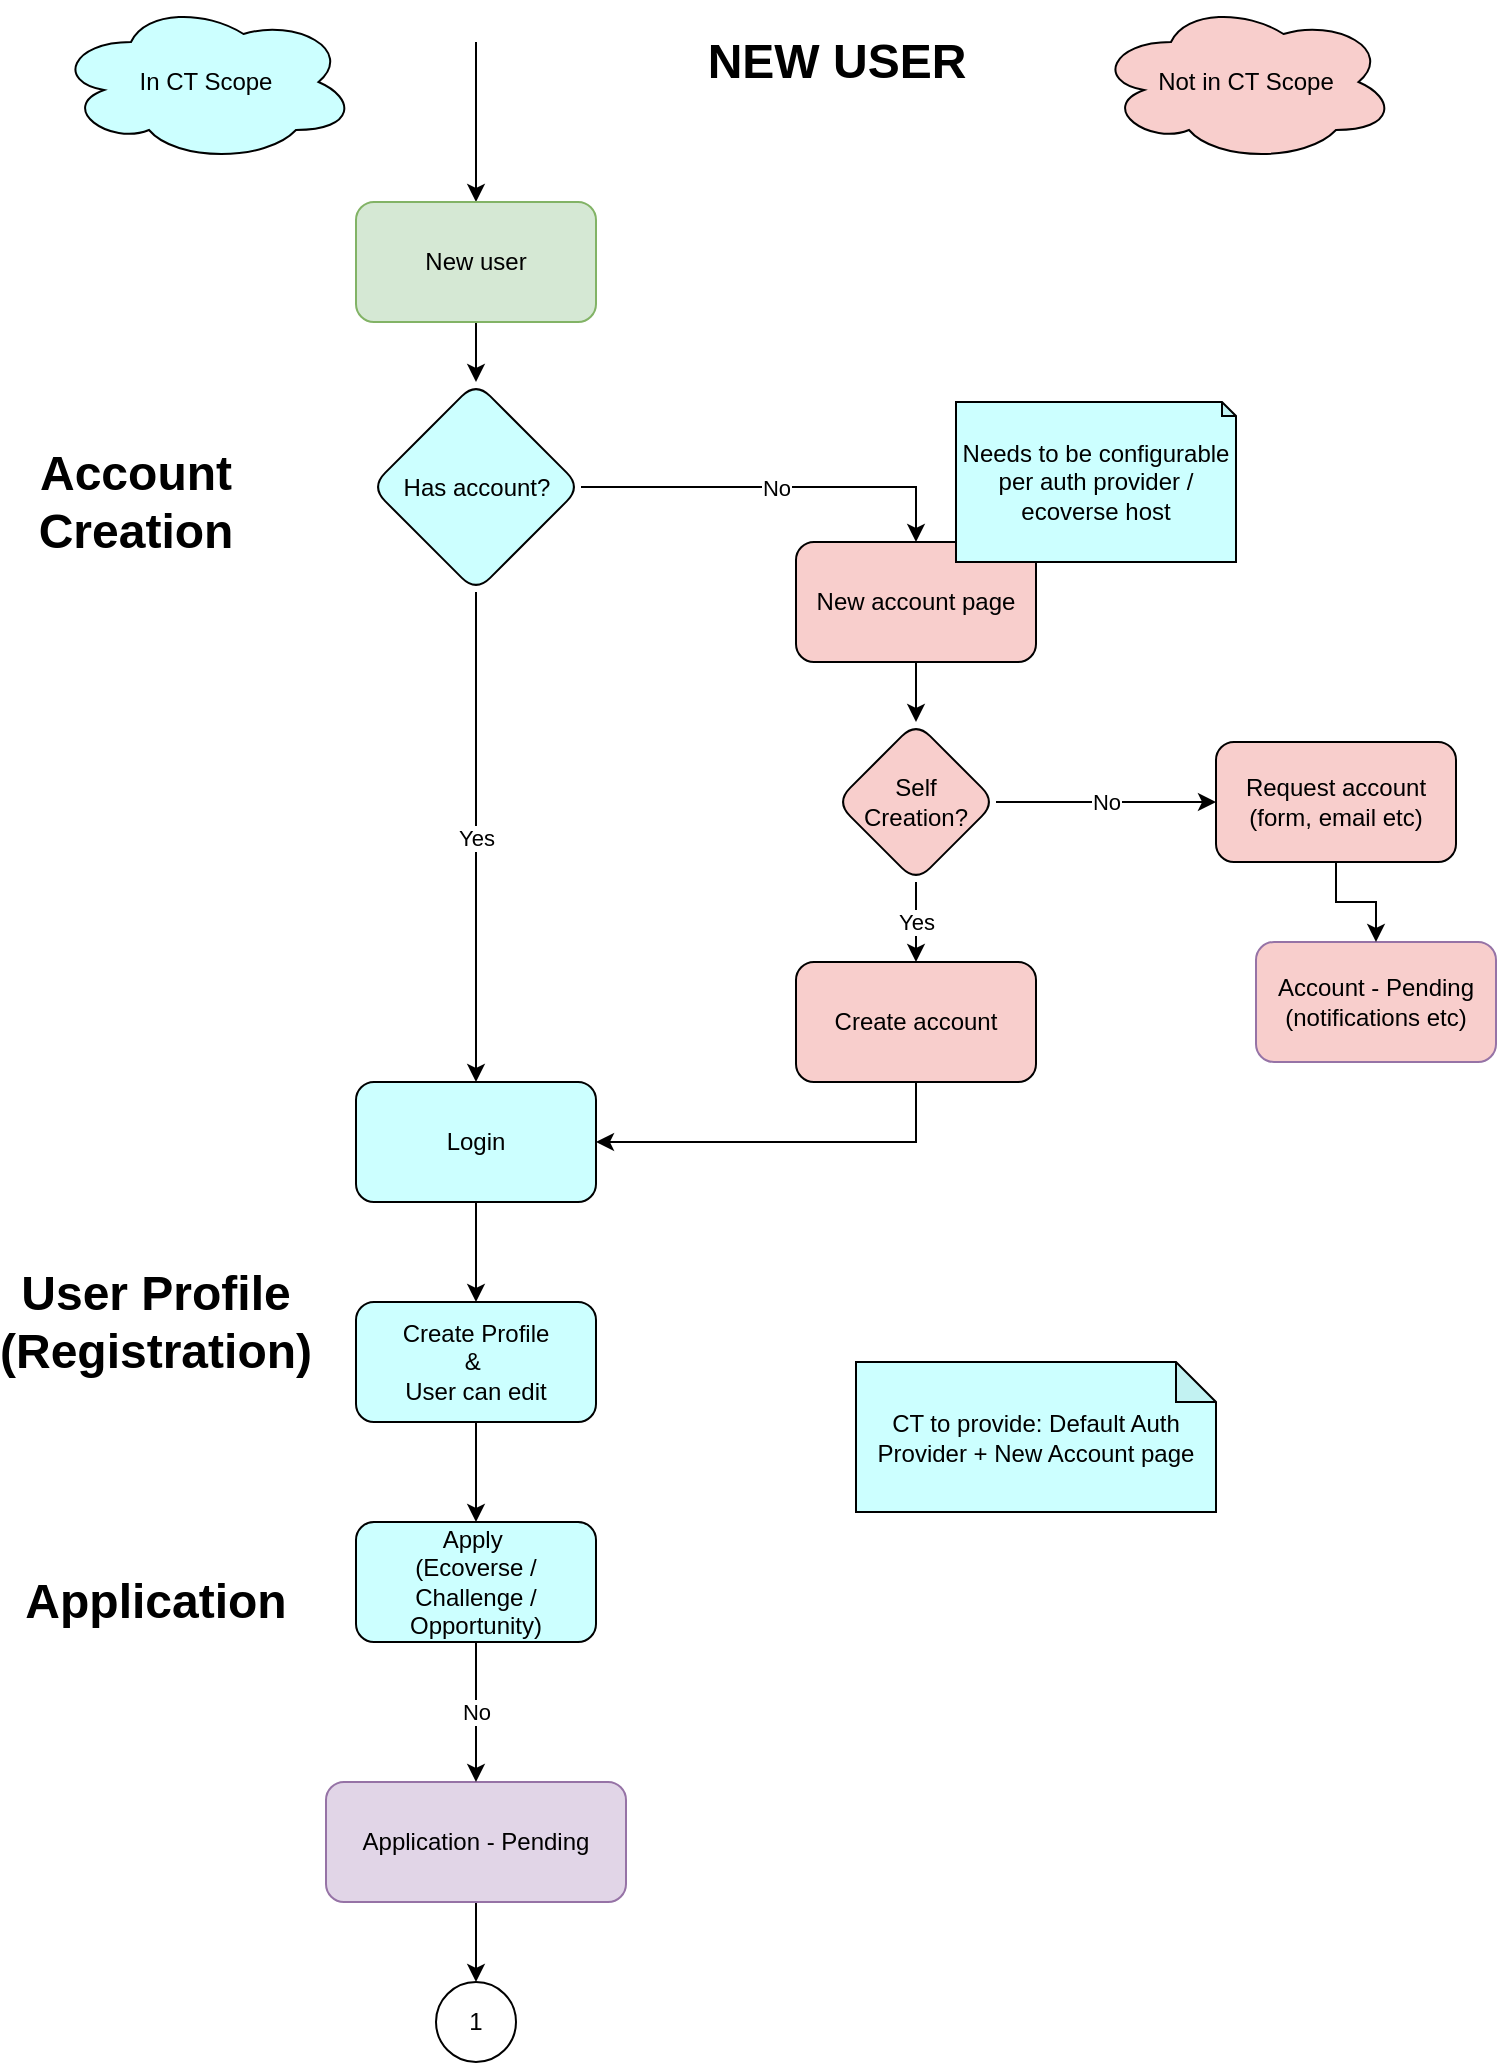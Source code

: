 <mxfile version="14.2.9" type="device" pages="7"><diagram name="New User Flow" id="Fyn9STPxbPZuGxU4M_CQ"><mxGraphModel dx="1550" dy="1962" grid="1" gridSize="10" guides="1" tooltips="1" connect="1" arrows="1" fold="1" page="1" pageScale="1" pageWidth="850" pageHeight="1100" math="0" shadow="0"><root><mxCell id="E5a_dwzcQBigCscllntT-0"/><mxCell id="E5a_dwzcQBigCscllntT-1" parent="E5a_dwzcQBigCscllntT-0"/><mxCell id="E5a_dwzcQBigCscllntT-2" value="" style="edgeStyle=orthogonalEdgeStyle;rounded=0;orthogonalLoop=1;jettySize=auto;html=1;" parent="E5a_dwzcQBigCscllntT-1" target="E5a_dwzcQBigCscllntT-5" edge="1"><mxGeometry relative="1" as="geometry"><mxPoint x="260" y="-1040" as="sourcePoint"/><Array as="points"><mxPoint x="260" y="-1070"/><mxPoint x="260" y="-1070"/></Array></mxGeometry></mxCell><mxCell id="E5a_dwzcQBigCscllntT-4" value="" style="edgeStyle=orthogonalEdgeStyle;rounded=0;orthogonalLoop=1;jettySize=auto;html=1;entryX=0.5;entryY=0;entryDx=0;entryDy=0;" parent="E5a_dwzcQBigCscllntT-1" source="E5a_dwzcQBigCscllntT-5" target="3zQND0LHldXTyPs8GrMV-0" edge="1"><mxGeometry relative="1" as="geometry"><mxPoint x="270" y="-880" as="targetPoint"/></mxGeometry></mxCell><mxCell id="E5a_dwzcQBigCscllntT-5" value="New user" style="whiteSpace=wrap;html=1;rounded=1;fillColor=#d5e8d4;strokeColor=#82b366;" parent="E5a_dwzcQBigCscllntT-1" vertex="1"><mxGeometry x="200" y="-990" width="120" height="60" as="geometry"/></mxCell><mxCell id="3zQND0LHldXTyPs8GrMV-5" style="edgeStyle=orthogonalEdgeStyle;rounded=0;orthogonalLoop=1;jettySize=auto;html=1;exitX=0.5;exitY=1;exitDx=0;exitDy=0;entryX=0.5;entryY=0;entryDx=0;entryDy=0;" parent="E5a_dwzcQBigCscllntT-1" source="E5a_dwzcQBigCscllntT-7" target="3zQND0LHldXTyPs8GrMV-4" edge="1"><mxGeometry relative="1" as="geometry"/></mxCell><mxCell id="E5a_dwzcQBigCscllntT-7" value="Login" style="whiteSpace=wrap;html=1;rounded=1;fillColor=#CCFFFF;" parent="E5a_dwzcQBigCscllntT-1" vertex="1"><mxGeometry x="200" y="-550" width="120" height="60" as="geometry"/></mxCell><mxCell id="E5a_dwzcQBigCscllntT-8" value="" style="edgeStyle=orthogonalEdgeStyle;rounded=0;orthogonalLoop=1;jettySize=auto;html=1;" parent="E5a_dwzcQBigCscllntT-1" source="E5a_dwzcQBigCscllntT-9" target="E5a_dwzcQBigCscllntT-17" edge="1"><mxGeometry relative="1" as="geometry"><mxPoint x="270" y="-140" as="targetPoint"/></mxGeometry></mxCell><mxCell id="E5a_dwzcQBigCscllntT-9" value="Application - Pending" style="whiteSpace=wrap;html=1;rounded=1;fillColor=#e1d5e7;strokeColor=#9673a6;" parent="E5a_dwzcQBigCscllntT-1" vertex="1"><mxGeometry x="185" y="-200" width="150" height="60" as="geometry"/></mxCell><mxCell id="E5a_dwzcQBigCscllntT-17" value="1" style="ellipse;whiteSpace=wrap;html=1;aspect=fixed;" parent="E5a_dwzcQBigCscllntT-1" vertex="1"><mxGeometry x="240" y="-100" width="40" height="40" as="geometry"/></mxCell><mxCell id="E5a_dwzcQBigCscllntT-29" value="NEW USER" style="text;strokeColor=none;fillColor=none;html=1;fontSize=24;fontStyle=1;verticalAlign=middle;align=center;" parent="E5a_dwzcQBigCscllntT-1" vertex="1"><mxGeometry x="390" y="-1080" width="100" height="40" as="geometry"/></mxCell><mxCell id="3zQND0LHldXTyPs8GrMV-11" style="edgeStyle=orthogonalEdgeStyle;rounded=0;orthogonalLoop=1;jettySize=auto;html=1;exitX=0.5;exitY=1;exitDx=0;exitDy=0;entryX=0.5;entryY=0;entryDx=0;entryDy=0;" parent="E5a_dwzcQBigCscllntT-1" source="E5a_dwzcQBigCscllntT-34" target="3zQND0LHldXTyPs8GrMV-8" edge="1"><mxGeometry relative="1" as="geometry"/></mxCell><mxCell id="E5a_dwzcQBigCscllntT-34" value="New account page" style="whiteSpace=wrap;html=1;rounded=1;fillColor=#F8CECC;" parent="E5a_dwzcQBigCscllntT-1" vertex="1"><mxGeometry x="420" y="-820" width="120" height="60" as="geometry"/></mxCell><mxCell id="E5a_dwzcQBigCscllntT-35" value="No" style="edgeStyle=orthogonalEdgeStyle;rounded=0;orthogonalLoop=1;jettySize=auto;html=1;exitX=0.5;exitY=1;exitDx=0;exitDy=0;" parent="E5a_dwzcQBigCscllntT-1" source="3zQND0LHldXTyPs8GrMV-6" target="E5a_dwzcQBigCscllntT-9" edge="1"><mxGeometry relative="1" as="geometry"><mxPoint x="280" y="-275" as="sourcePoint"/></mxGeometry></mxCell><mxCell id="3zQND0LHldXTyPs8GrMV-3" value="Yes" style="edgeStyle=orthogonalEdgeStyle;rounded=0;orthogonalLoop=1;jettySize=auto;html=1;exitX=0.5;exitY=1;exitDx=0;exitDy=0;entryX=0.5;entryY=0;entryDx=0;entryDy=0;" parent="E5a_dwzcQBigCscllntT-1" source="3zQND0LHldXTyPs8GrMV-0" target="E5a_dwzcQBigCscllntT-7" edge="1"><mxGeometry relative="1" as="geometry"/></mxCell><mxCell id="3zQND0LHldXTyPs8GrMV-0" value="Has account?" style="rhombus;whiteSpace=wrap;html=1;rounded=1;fillColor=#CCFFFF;" parent="E5a_dwzcQBigCscllntT-1" vertex="1"><mxGeometry x="207.5" y="-900" width="105" height="105" as="geometry"/></mxCell><mxCell id="3zQND0LHldXTyPs8GrMV-1" value="No" style="edgeStyle=orthogonalEdgeStyle;rounded=0;orthogonalLoop=1;jettySize=auto;html=1;exitX=1;exitY=0.5;exitDx=0;exitDy=0;entryX=0.5;entryY=0;entryDx=0;entryDy=0;" parent="E5a_dwzcQBigCscllntT-1" source="3zQND0LHldXTyPs8GrMV-0" target="E5a_dwzcQBigCscllntT-34" edge="1"><mxGeometry relative="1" as="geometry"><mxPoint x="300" y="-345" as="sourcePoint"/><mxPoint x="300" y="-310" as="targetPoint"/></mxGeometry></mxCell><mxCell id="3zQND0LHldXTyPs8GrMV-7" style="edgeStyle=orthogonalEdgeStyle;rounded=0;orthogonalLoop=1;jettySize=auto;html=1;exitX=0.5;exitY=1;exitDx=0;exitDy=0;entryX=0.5;entryY=0;entryDx=0;entryDy=0;" parent="E5a_dwzcQBigCscllntT-1" source="3zQND0LHldXTyPs8GrMV-4" target="3zQND0LHldXTyPs8GrMV-6" edge="1"><mxGeometry relative="1" as="geometry"/></mxCell><mxCell id="3zQND0LHldXTyPs8GrMV-4" value="Create Profile&lt;br&gt;&amp;amp;&amp;nbsp;&lt;br&gt;User can edit" style="whiteSpace=wrap;html=1;rounded=1;fillColor=#CCFFFF;" parent="E5a_dwzcQBigCscllntT-1" vertex="1"><mxGeometry x="200" y="-440" width="120" height="60" as="geometry"/></mxCell><mxCell id="3zQND0LHldXTyPs8GrMV-6" value="Apply&amp;nbsp;&lt;br&gt;(Ecoverse / Challenge / Opportunity)" style="whiteSpace=wrap;html=1;rounded=1;fillColor=#CCFFFF;" parent="E5a_dwzcQBigCscllntT-1" vertex="1"><mxGeometry x="200" y="-330" width="120" height="60" as="geometry"/></mxCell><mxCell id="3zQND0LHldXTyPs8GrMV-13" value="No" style="edgeStyle=orthogonalEdgeStyle;rounded=0;orthogonalLoop=1;jettySize=auto;html=1;exitX=1;exitY=0.5;exitDx=0;exitDy=0;" parent="E5a_dwzcQBigCscllntT-1" source="3zQND0LHldXTyPs8GrMV-8" target="3zQND0LHldXTyPs8GrMV-16" edge="1"><mxGeometry relative="1" as="geometry"><mxPoint x="580" y="-680" as="targetPoint"/></mxGeometry></mxCell><mxCell id="3zQND0LHldXTyPs8GrMV-14" value="Yes" style="edgeStyle=orthogonalEdgeStyle;rounded=0;orthogonalLoop=1;jettySize=auto;html=1;exitX=0.5;exitY=1;exitDx=0;exitDy=0;" parent="E5a_dwzcQBigCscllntT-1" source="3zQND0LHldXTyPs8GrMV-8" target="3zQND0LHldXTyPs8GrMV-9" edge="1"><mxGeometry relative="1" as="geometry"/></mxCell><mxCell id="3zQND0LHldXTyPs8GrMV-8" value="Self &lt;br&gt;Creation?" style="rhombus;whiteSpace=wrap;html=1;rounded=1;fillColor=#F8CECC;" parent="E5a_dwzcQBigCscllntT-1" vertex="1"><mxGeometry x="440" y="-730" width="80" height="80" as="geometry"/></mxCell><mxCell id="3zQND0LHldXTyPs8GrMV-15" style="edgeStyle=orthogonalEdgeStyle;rounded=0;orthogonalLoop=1;jettySize=auto;html=1;exitX=0.5;exitY=1;exitDx=0;exitDy=0;entryX=1;entryY=0.5;entryDx=0;entryDy=0;" parent="E5a_dwzcQBigCscllntT-1" source="3zQND0LHldXTyPs8GrMV-9" target="E5a_dwzcQBigCscllntT-7" edge="1"><mxGeometry relative="1" as="geometry"/></mxCell><mxCell id="3zQND0LHldXTyPs8GrMV-9" value="Create account" style="whiteSpace=wrap;html=1;rounded=1;fillColor=#F8CECC;" parent="E5a_dwzcQBigCscllntT-1" vertex="1"><mxGeometry x="420" y="-610" width="120" height="60" as="geometry"/></mxCell><mxCell id="3zQND0LHldXTyPs8GrMV-12" value="Account - Pending&lt;br&gt;(notifications etc)" style="whiteSpace=wrap;html=1;rounded=1;fillColor=#F8CECC;strokeColor=#9673a6;" parent="E5a_dwzcQBigCscllntT-1" vertex="1"><mxGeometry x="650" y="-620" width="120" height="60" as="geometry"/></mxCell><mxCell id="3zQND0LHldXTyPs8GrMV-17" style="edgeStyle=orthogonalEdgeStyle;rounded=0;orthogonalLoop=1;jettySize=auto;html=1;exitX=0.5;exitY=1;exitDx=0;exitDy=0;entryX=0.5;entryY=0;entryDx=0;entryDy=0;" parent="E5a_dwzcQBigCscllntT-1" source="3zQND0LHldXTyPs8GrMV-16" target="3zQND0LHldXTyPs8GrMV-12" edge="1"><mxGeometry relative="1" as="geometry"/></mxCell><mxCell id="3zQND0LHldXTyPs8GrMV-16" value="Request account&lt;br&gt;(form, email etc)" style="whiteSpace=wrap;html=1;rounded=1;fillColor=#F8CECC;" parent="E5a_dwzcQBigCscllntT-1" vertex="1"><mxGeometry x="630" y="-720" width="120" height="60" as="geometry"/></mxCell><mxCell id="3zQND0LHldXTyPs8GrMV-21" value="Needs to be configurable per auth provider / ecoverse host" style="shape=note;whiteSpace=wrap;html=1;backgroundOutline=1;darkOpacity=0.05;fillColor=#CCFFFF;size=7;" parent="E5a_dwzcQBigCscllntT-1" vertex="1"><mxGeometry x="500" y="-890" width="140" height="80" as="geometry"/></mxCell><mxCell id="VDJeezYuVltIyNJRQLm_-3" value="CT to provide: Default Auth Provider + New Account page" style="shape=note;whiteSpace=wrap;html=1;backgroundOutline=1;darkOpacity=0.05;size=20;fillColor=#CCFFFF;" parent="E5a_dwzcQBigCscllntT-1" vertex="1"><mxGeometry x="450" y="-410" width="180" height="75" as="geometry"/></mxCell><mxCell id="-ss_n5Zq0t291XiWpeU2-0" value="&lt;font style=&quot;font-size: 24px&quot;&gt;&lt;b&gt;Account Creation&lt;/b&gt;&lt;/font&gt;" style="text;html=1;strokeColor=none;fillColor=none;align=center;verticalAlign=middle;whiteSpace=wrap;rounded=0;" parent="E5a_dwzcQBigCscllntT-1" vertex="1"><mxGeometry x="70" y="-850" width="40" height="20" as="geometry"/></mxCell><mxCell id="-ss_n5Zq0t291XiWpeU2-3" value="&lt;font style=&quot;font-size: 24px&quot;&gt;&lt;b&gt;User Profile&lt;br&gt;(Registration)&lt;br&gt;&lt;/b&gt;&lt;/font&gt;" style="text;html=1;strokeColor=none;fillColor=none;align=center;verticalAlign=middle;whiteSpace=wrap;rounded=0;" parent="E5a_dwzcQBigCscllntT-1" vertex="1"><mxGeometry x="80" y="-440" width="40" height="20" as="geometry"/></mxCell><mxCell id="-ss_n5Zq0t291XiWpeU2-4" value="&lt;font style=&quot;font-size: 24px&quot;&gt;&lt;b&gt;Application&lt;/b&gt;&lt;/font&gt;" style="text;html=1;strokeColor=none;fillColor=none;align=center;verticalAlign=middle;whiteSpace=wrap;rounded=0;" parent="E5a_dwzcQBigCscllntT-1" vertex="1"><mxGeometry x="80" y="-300" width="40" height="20" as="geometry"/></mxCell><mxCell id="F2WqRp9dA3sLcjJ5fMBr-0" value="Not in CT Scope" style="ellipse;shape=cloud;whiteSpace=wrap;html=1;fillColor=#F8CECC;" vertex="1" parent="E5a_dwzcQBigCscllntT-1"><mxGeometry x="570" y="-1090" width="150" height="80" as="geometry"/></mxCell><mxCell id="F2WqRp9dA3sLcjJ5fMBr-1" value="In CT Scope" style="ellipse;shape=cloud;whiteSpace=wrap;html=1;fillColor=#CCFFFF;" vertex="1" parent="E5a_dwzcQBigCscllntT-1"><mxGeometry x="50" y="-1090" width="150" height="80" as="geometry"/></mxCell></root></mxGraphModel></diagram><diagram name="Application" id="J4LzNBK69nrdMXZ1sP7z"><mxGraphModel dx="1550" dy="1962" grid="1" gridSize="10" guides="1" tooltips="1" connect="1" arrows="1" fold="1" page="1" pageScale="1" pageWidth="850" pageHeight="1100" math="0" shadow="0"><root><mxCell id="_HO2RqW2N6lFz7QfuiLW-0"/><mxCell id="_HO2RqW2N6lFz7QfuiLW-1" parent="_HO2RqW2N6lFz7QfuiLW-0"/><mxCell id="_HO2RqW2N6lFz7QfuiLW-90" value="" style="edgeStyle=orthogonalEdgeStyle;rounded=0;orthogonalLoop=1;jettySize=auto;html=1;" parent="_HO2RqW2N6lFz7QfuiLW-1" source="_HO2RqW2N6lFz7QfuiLW-91" edge="1"><mxGeometry relative="1" as="geometry"><mxPoint x="255" y="-810" as="targetPoint"/></mxGeometry></mxCell><mxCell id="_HO2RqW2N6lFz7QfuiLW-91" value="Apply" style="rounded=1;whiteSpace=wrap;html=1;fillColor=#d5e8d4;strokeColor=#82b366;" parent="_HO2RqW2N6lFz7QfuiLW-1" vertex="1"><mxGeometry x="195" y="-900" width="120" height="60" as="geometry"/></mxCell><mxCell id="_HO2RqW2N6lFz7QfuiLW-92" value="" style="edgeStyle=orthogonalEdgeStyle;rounded=0;orthogonalLoop=1;jettySize=auto;html=1;" parent="_HO2RqW2N6lFz7QfuiLW-1" source="_HO2RqW2N6lFz7QfuiLW-93" target="_HO2RqW2N6lFz7QfuiLW-95" edge="1"><mxGeometry relative="1" as="geometry"/></mxCell><mxCell id="_HO2RqW2N6lFz7QfuiLW-93" value="Send application&lt;br&gt;(context aware)" style="whiteSpace=wrap;html=1;rounded=1;" parent="_HO2RqW2N6lFz7QfuiLW-1" vertex="1"><mxGeometry x="195" y="-810" width="120" height="60" as="geometry"/></mxCell><mxCell id="_HO2RqW2N6lFz7QfuiLW-94" value="" style="edgeStyle=orthogonalEdgeStyle;rounded=0;orthogonalLoop=1;jettySize=auto;html=1;" parent="_HO2RqW2N6lFz7QfuiLW-1" source="_HO2RqW2N6lFz7QfuiLW-95" target="_HO2RqW2N6lFz7QfuiLW-98" edge="1"><mxGeometry relative="1" as="geometry"/></mxCell><mxCell id="_HO2RqW2N6lFz7QfuiLW-95" value="Request (Pending)" style="whiteSpace=wrap;html=1;rounded=1;fillColor=#e1d5e7;strokeColor=#9673a6;" parent="_HO2RqW2N6lFz7QfuiLW-1" vertex="1"><mxGeometry x="195" y="-710" width="120" height="60" as="geometry"/></mxCell><mxCell id="_HO2RqW2N6lFz7QfuiLW-96" value="" style="edgeStyle=orthogonalEdgeStyle;rounded=0;orthogonalLoop=1;jettySize=auto;html=1;" parent="_HO2RqW2N6lFz7QfuiLW-1" source="_HO2RqW2N6lFz7QfuiLW-98" target="_HO2RqW2N6lFz7QfuiLW-100" edge="1"><mxGeometry relative="1" as="geometry"/></mxCell><mxCell id="_HO2RqW2N6lFz7QfuiLW-97" value="" style="edgeStyle=orthogonalEdgeStyle;rounded=0;orthogonalLoop=1;jettySize=auto;html=1;" parent="_HO2RqW2N6lFz7QfuiLW-1" source="_HO2RqW2N6lFz7QfuiLW-98" target="_HO2RqW2N6lFz7QfuiLW-102" edge="1"><mxGeometry relative="1" as="geometry"/></mxCell><mxCell id="_HO2RqW2N6lFz7QfuiLW-98" value="Send notification to interested parties" style="whiteSpace=wrap;html=1;rounded=1;fillColor=#d0cee2;strokeColor=#56517e;" parent="_HO2RqW2N6lFz7QfuiLW-1" vertex="1"><mxGeometry x="195" y="-620" width="120" height="60" as="geometry"/></mxCell><mxCell id="_HO2RqW2N6lFz7QfuiLW-99" style="edgeStyle=orthogonalEdgeStyle;rounded=0;orthogonalLoop=1;jettySize=auto;html=1;" parent="_HO2RqW2N6lFz7QfuiLW-1" source="_HO2RqW2N6lFz7QfuiLW-100" target="_HO2RqW2N6lFz7QfuiLW-104" edge="1"><mxGeometry relative="1" as="geometry"/></mxCell><mxCell id="_HO2RqW2N6lFz7QfuiLW-100" value="Email" style="whiteSpace=wrap;html=1;rounded=1;fillColor=#dae8fc;strokeColor=#6c8ebf;" parent="_HO2RqW2N6lFz7QfuiLW-1" vertex="1"><mxGeometry x="115" y="-510" width="120" height="60" as="geometry"/></mxCell><mxCell id="_HO2RqW2N6lFz7QfuiLW-101" style="edgeStyle=orthogonalEdgeStyle;rounded=0;orthogonalLoop=1;jettySize=auto;html=1;entryX=0.5;entryY=0;entryDx=0;entryDy=0;" parent="_HO2RqW2N6lFz7QfuiLW-1" source="_HO2RqW2N6lFz7QfuiLW-102" target="_HO2RqW2N6lFz7QfuiLW-104" edge="1"><mxGeometry relative="1" as="geometry"/></mxCell><mxCell id="_HO2RqW2N6lFz7QfuiLW-102" value="In App" style="whiteSpace=wrap;html=1;rounded=1;fillColor=#dae8fc;strokeColor=#6c8ebf;" parent="_HO2RqW2N6lFz7QfuiLW-1" vertex="1"><mxGeometry x="280" y="-510" width="120" height="60" as="geometry"/></mxCell><mxCell id="_HO2RqW2N6lFz7QfuiLW-103" value="" style="edgeStyle=orthogonalEdgeStyle;rounded=0;orthogonalLoop=1;jettySize=auto;html=1;" parent="_HO2RqW2N6lFz7QfuiLW-1" source="_HO2RqW2N6lFz7QfuiLW-104" target="_HO2RqW2N6lFz7QfuiLW-110" edge="1"><mxGeometry relative="1" as="geometry"/></mxCell><mxCell id="_HO2RqW2N6lFz7QfuiLW-104" value="Admin Review" style="rounded=1;whiteSpace=wrap;html=1;fillColor=#d5e8d4;strokeColor=#82b366;" parent="_HO2RqW2N6lFz7QfuiLW-1" vertex="1"><mxGeometry x="195" y="-390" width="120" height="60" as="geometry"/></mxCell><mxCell id="_HO2RqW2N6lFz7QfuiLW-105" value="Yes" style="edgeStyle=orthogonalEdgeStyle;rounded=0;orthogonalLoop=1;jettySize=auto;html=1;entryX=0.5;entryY=0;entryDx=0;entryDy=0;" parent="_HO2RqW2N6lFz7QfuiLW-1" source="_HO2RqW2N6lFz7QfuiLW-107" target="_HO2RqW2N6lFz7QfuiLW-114" edge="1"><mxGeometry relative="1" as="geometry"><mxPoint x="610" y="-720" as="targetPoint"/></mxGeometry></mxCell><mxCell id="_HO2RqW2N6lFz7QfuiLW-106" value="No" style="edgeStyle=orthogonalEdgeStyle;rounded=0;orthogonalLoop=1;jettySize=auto;html=1;" parent="_HO2RqW2N6lFz7QfuiLW-1" source="_HO2RqW2N6lFz7QfuiLW-107" target="_HO2RqW2N6lFz7QfuiLW-109" edge="1"><mxGeometry relative="1" as="geometry"><Array as="points"><mxPoint x="667" y="-810"/><mxPoint x="667" y="-810"/></Array></mxGeometry></mxCell><mxCell id="_HO2RqW2N6lFz7QfuiLW-107" value="Approve?" style="rhombus;whiteSpace=wrap;html=1;rounded=1;" parent="_HO2RqW2N6lFz7QfuiLW-1" vertex="1"><mxGeometry x="570" y="-850" width="80" height="80" as="geometry"/></mxCell><mxCell id="_HO2RqW2N6lFz7QfuiLW-108" value="" style="edgeStyle=orthogonalEdgeStyle;rounded=0;orthogonalLoop=1;jettySize=auto;html=1;" parent="_HO2RqW2N6lFz7QfuiLW-1" source="_HO2RqW2N6lFz7QfuiLW-109" edge="1" target="_HO2RqW2N6lFz7QfuiLW-115"><mxGeometry relative="1" as="geometry"><mxPoint x="750" y="-710" as="targetPoint"/></mxGeometry></mxCell><mxCell id="_HO2RqW2N6lFz7QfuiLW-109" value="Archive request" style="whiteSpace=wrap;html=1;rounded=1;" parent="_HO2RqW2N6lFz7QfuiLW-1" vertex="1"><mxGeometry x="690" y="-840" width="120" height="60" as="geometry"/></mxCell><mxCell id="_HO2RqW2N6lFz7QfuiLW-110" value="1" style="ellipse;whiteSpace=wrap;html=1;aspect=fixed;" parent="_HO2RqW2N6lFz7QfuiLW-1" vertex="1"><mxGeometry x="235" y="-300" width="40" height="40" as="geometry"/></mxCell><mxCell id="_HO2RqW2N6lFz7QfuiLW-111" value="" style="edgeStyle=orthogonalEdgeStyle;rounded=0;orthogonalLoop=1;jettySize=auto;html=1;" parent="_HO2RqW2N6lFz7QfuiLW-1" source="_HO2RqW2N6lFz7QfuiLW-112" target="_HO2RqW2N6lFz7QfuiLW-107" edge="1"><mxGeometry relative="1" as="geometry"/></mxCell><mxCell id="_HO2RqW2N6lFz7QfuiLW-112" value="1" style="ellipse;whiteSpace=wrap;html=1;aspect=fixed;" parent="_HO2RqW2N6lFz7QfuiLW-1" vertex="1"><mxGeometry x="590" y="-910" width="40" height="40" as="geometry"/></mxCell><mxCell id="_HO2RqW2N6lFz7QfuiLW-113" value="" style="edgeStyle=orthogonalEdgeStyle;rounded=0;orthogonalLoop=1;jettySize=auto;html=1;" parent="_HO2RqW2N6lFz7QfuiLW-1" source="_HO2RqW2N6lFz7QfuiLW-114" target="_HO2RqW2N6lFz7QfuiLW-116" edge="1"><mxGeometry relative="1" as="geometry"/></mxCell><mxCell id="_HO2RqW2N6lFz7QfuiLW-114" value="Application Logic executed ==&amp;gt; user in group" style="rounded=1;whiteSpace=wrap;html=1;fillColor=#fad9d5;strokeColor=#ae4132;" parent="_HO2RqW2N6lFz7QfuiLW-1" vertex="1"><mxGeometry x="550" y="-730" width="120" height="60" as="geometry"/></mxCell><mxCell id="_HO2RqW2N6lFz7QfuiLW-115" value="Inform User?&lt;br&gt;Pros/Cons" style="rounded=1;whiteSpace=wrap;html=1;fillColor=#fad9d5;strokeColor=#ae4132;" parent="_HO2RqW2N6lFz7QfuiLW-1" vertex="1"><mxGeometry x="710" y="-730" width="120" height="60" as="geometry"/></mxCell><mxCell id="_HO2RqW2N6lFz7QfuiLW-116" value="Inform the user" style="rounded=1;whiteSpace=wrap;html=1;" parent="_HO2RqW2N6lFz7QfuiLW-1" vertex="1"><mxGeometry x="550" y="-640" width="120" height="60" as="geometry"/></mxCell><mxCell id="_HO2RqW2N6lFz7QfuiLW-117" style="edgeStyle=orthogonalEdgeStyle;rounded=0;orthogonalLoop=1;jettySize=auto;html=1;entryX=0;entryY=0.5;entryDx=0;entryDy=0;" parent="_HO2RqW2N6lFz7QfuiLW-1" source="_HO2RqW2N6lFz7QfuiLW-118" target="_HO2RqW2N6lFz7QfuiLW-91" edge="1"><mxGeometry relative="1" as="geometry"><Array as="points"><mxPoint x="100" y="-870"/></Array></mxGeometry></mxCell><mxCell id="_HO2RqW2N6lFz7QfuiLW-118" value="Ecoverse" style="rounded=1;whiteSpace=wrap;html=1;" parent="_HO2RqW2N6lFz7QfuiLW-1" vertex="1"><mxGeometry x="40" y="-1010" width="120" height="60" as="geometry"/></mxCell><mxCell id="_HO2RqW2N6lFz7QfuiLW-119" value="" style="edgeStyle=orthogonalEdgeStyle;rounded=0;orthogonalLoop=1;jettySize=auto;html=1;" parent="_HO2RqW2N6lFz7QfuiLW-1" source="_HO2RqW2N6lFz7QfuiLW-120" target="_HO2RqW2N6lFz7QfuiLW-91" edge="1"><mxGeometry relative="1" as="geometry"/></mxCell><mxCell id="_HO2RqW2N6lFz7QfuiLW-120" value="Challenge" style="rounded=1;whiteSpace=wrap;html=1;" parent="_HO2RqW2N6lFz7QfuiLW-1" vertex="1"><mxGeometry x="195" y="-1010" width="120" height="60" as="geometry"/></mxCell><mxCell id="_HO2RqW2N6lFz7QfuiLW-121" style="edgeStyle=orthogonalEdgeStyle;rounded=0;orthogonalLoop=1;jettySize=auto;html=1;exitX=0.5;exitY=1;exitDx=0;exitDy=0;entryX=1;entryY=0.5;entryDx=0;entryDy=0;" parent="_HO2RqW2N6lFz7QfuiLW-1" source="_HO2RqW2N6lFz7QfuiLW-122" target="_HO2RqW2N6lFz7QfuiLW-91" edge="1"><mxGeometry relative="1" as="geometry"/></mxCell><mxCell id="_HO2RqW2N6lFz7QfuiLW-122" value="Opportunity" style="rounded=1;whiteSpace=wrap;html=1;" parent="_HO2RqW2N6lFz7QfuiLW-1" vertex="1"><mxGeometry x="340" y="-1010" width="120" height="60" as="geometry"/></mxCell><mxCell id="_HO2RqW2N6lFz7QfuiLW-123" value="EXISTING USER" style="text;strokeColor=none;fillColor=none;html=1;fontSize=24;fontStyle=1;verticalAlign=middle;align=center;" parent="_HO2RqW2N6lFz7QfuiLW-1" vertex="1"><mxGeometry x="400" y="-1070" width="100" height="40" as="geometry"/></mxCell></root></mxGraphModel></diagram><diagram name="Application Notification" id="mQDh3y8IzZAYx16eJnTa"><mxGraphModel dx="1550" dy="862" grid="1" gridSize="10" guides="1" tooltips="1" connect="1" arrows="1" fold="1" page="1" pageScale="1" pageWidth="1100" pageHeight="850" background="#ffffff" math="0" shadow="0"><root><mxCell id="YOhdEgiOGZ5IuJgDiseg-0"/><mxCell id="YOhdEgiOGZ5IuJgDiseg-1" parent="YOhdEgiOGZ5IuJgDiseg-0"/><mxCell id="YOhdEgiOGZ5IuJgDiseg-2" value="Pool" style="swimlane;html=1;childLayout=stackLayout;startSize=20;rounded=0;shadow=0;labelBackgroundColor=none;strokeWidth=1;fontFamily=Verdana;fontSize=8;align=center;" parent="YOhdEgiOGZ5IuJgDiseg-1" vertex="1"><mxGeometry x="230" y="220" width="640" height="290" as="geometry"><mxRectangle x="70" y="40" width="50" height="20" as="alternateBounds"/></mxGeometry></mxCell><mxCell id="YOhdEgiOGZ5IuJgDiseg-3" value="CT Web" style="swimlane;html=1;startSize=20;" parent="YOhdEgiOGZ5IuJgDiseg-2" vertex="1"><mxGeometry y="20" width="160" height="270" as="geometry"/></mxCell><mxCell id="YOhdEgiOGZ5IuJgDiseg-4" value="Request Form&amp;nbsp;" style="rounded=1;whiteSpace=wrap;html=1;shadow=0;labelBackgroundColor=none;strokeWidth=1;fontFamily=Verdana;fontSize=8;align=center;" parent="YOhdEgiOGZ5IuJgDiseg-3" vertex="1"><mxGeometry x="31" y="60" width="100" height="60" as="geometry"/></mxCell><mxCell id="YOhdEgiOGZ5IuJgDiseg-6" value="Success Page!" style="rounded=1;whiteSpace=wrap;html=1;shadow=0;labelBackgroundColor=none;strokeWidth=1;fontFamily=Verdana;fontSize=8;align=center;fillColor=#d5e8d4;strokeColor=#82b366;" parent="YOhdEgiOGZ5IuJgDiseg-3" vertex="1"><mxGeometry x="30" y="185" width="100" height="60" as="geometry"/></mxCell><mxCell id="YOhdEgiOGZ5IuJgDiseg-7" value="CT Server" style="swimlane;html=1;startSize=20;" parent="YOhdEgiOGZ5IuJgDiseg-2" vertex="1"><mxGeometry x="160" y="20" width="160" height="270" as="geometry"/></mxCell><mxCell id="YOhdEgiOGZ5IuJgDiseg-11" value="Create Request" style="rounded=1;whiteSpace=wrap;html=1;shadow=0;labelBackgroundColor=none;strokeWidth=1;fontFamily=Verdana;fontSize=8;align=center;" parent="YOhdEgiOGZ5IuJgDiseg-7" vertex="1"><mxGeometry x="30" y="60" width="100" height="60" as="geometry"/></mxCell><mxCell id="YOhdEgiOGZ5IuJgDiseg-12" value="Google API" style="swimlane;html=1;startSize=20;" parent="YOhdEgiOGZ5IuJgDiseg-2" vertex="1"><mxGeometry x="320" y="20" width="160" height="270" as="geometry"/></mxCell><mxCell id="YOhdEgiOGZ5IuJgDiseg-14" style="edgeStyle=orthogonalEdgeStyle;rounded=0;orthogonalLoop=1;jettySize=auto;html=1;entryX=0;entryY=0.5;entryDx=0;entryDy=0;" parent="YOhdEgiOGZ5IuJgDiseg-2" source="YOhdEgiOGZ5IuJgDiseg-4" edge="1"><mxGeometry relative="1" as="geometry"><mxPoint x="190" y="110" as="targetPoint"/></mxGeometry></mxCell><mxCell id="YOhdEgiOGZ5IuJgDiseg-18" value="" style="edgeStyle=orthogonalEdgeStyle;rounded=1;orthogonalLoop=1;jettySize=auto;html=1;exitX=0.5;exitY=1;exitDx=0;exitDy=0;" parent="YOhdEgiOGZ5IuJgDiseg-2" source="YOhdEgiOGZ5IuJgDiseg-11" target="YOhdEgiOGZ5IuJgDiseg-6" edge="1"><mxGeometry relative="1" as="geometry"/></mxCell><mxCell id="YOhdEgiOGZ5IuJgDiseg-19" value="" style="edgeStyle=orthogonalEdgeStyle;rounded=1;orthogonalLoop=1;jettySize=auto;html=1;entryX=0;entryY=0.5;entryDx=0;entryDy=0;" parent="YOhdEgiOGZ5IuJgDiseg-2" source="YOhdEgiOGZ5IuJgDiseg-11" target="YOhdEgiOGZ5IuJgDiseg-21" edge="1"><mxGeometry relative="1" as="geometry"><mxPoint x="370" y="320" as="targetPoint"/></mxGeometry></mxCell><mxCell id="YOhdEgiOGZ5IuJgDiseg-20" value="Notification" style="swimlane;html=1;startSize=20;" parent="YOhdEgiOGZ5IuJgDiseg-2" vertex="1"><mxGeometry x="480" y="20" width="160" height="270" as="geometry"/></mxCell><mxCell id="YOhdEgiOGZ5IuJgDiseg-21" value="Send Notification&lt;br&gt;to interested parties" style="rounded=1;whiteSpace=wrap;html=1;shadow=0;labelBackgroundColor=none;strokeWidth=1;fontFamily=Verdana;fontSize=8;align=center;" parent="YOhdEgiOGZ5IuJgDiseg-20" vertex="1"><mxGeometry x="30" y="60" width="100" height="60" as="geometry"/></mxCell><mxCell id="YOhdEgiOGZ5IuJgDiseg-22" value="User Request" style="text;strokeColor=none;fillColor=none;html=1;fontSize=24;fontStyle=1;verticalAlign=middle;align=center;" parent="YOhdEgiOGZ5IuJgDiseg-1" vertex="1"><mxGeometry x="500" y="60" width="100" height="40" as="geometry"/></mxCell></root></mxGraphModel></diagram><diagram name="Old - User Request (reCAPTCHA)" id="74e2e168-ea6b-b213-b513-2b3c1d86103e"><mxGraphModel dx="1550" dy="862" grid="1" gridSize="10" guides="1" tooltips="1" connect="1" arrows="1" fold="1" page="1" pageScale="1" pageWidth="1100" pageHeight="850" background="#ffffff" math="0" shadow="0"><root><mxCell id="0"/><mxCell id="1" parent="0"/><mxCell id="77e6c97f196da883-1" value="Pool" style="swimlane;html=1;childLayout=stackLayout;startSize=20;rounded=0;shadow=0;labelBackgroundColor=none;strokeWidth=1;fontFamily=Verdana;fontSize=8;align=center;" parent="1" vertex="1"><mxGeometry x="230" y="220" width="640" height="480" as="geometry"><mxRectangle x="70" y="40" width="50" height="20" as="alternateBounds"/></mxGeometry></mxCell><mxCell id="77e6c97f196da883-2" value="CT Web" style="swimlane;html=1;startSize=20;" parent="77e6c97f196da883-1" vertex="1"><mxGeometry y="20" width="160" height="460" as="geometry"/></mxCell><mxCell id="77e6c97f196da883-8" value="Request Form + reCAPTCHA" style="rounded=1;whiteSpace=wrap;html=1;shadow=0;labelBackgroundColor=none;strokeWidth=1;fontFamily=Verdana;fontSize=8;align=center;" parent="77e6c97f196da883-2" vertex="1"><mxGeometry x="31" y="60" width="100" height="60" as="geometry"/></mxCell><mxCell id="faavO2sFwqGCET-DcXnM-2" value="Deny" style="rounded=1;whiteSpace=wrap;html=1;shadow=0;labelBackgroundColor=none;strokeWidth=1;fontFamily=Verdana;fontSize=8;align=center;fillColor=#f8cecc;strokeColor=#b85450;" parent="77e6c97f196da883-2" vertex="1"><mxGeometry x="30" y="160" width="100" height="60" as="geometry"/></mxCell><mxCell id="faavO2sFwqGCET-DcXnM-11" value="Success Page!" style="rounded=1;whiteSpace=wrap;html=1;shadow=0;labelBackgroundColor=none;strokeWidth=1;fontFamily=Verdana;fontSize=8;align=center;fillColor=#d5e8d4;strokeColor=#82b366;" parent="77e6c97f196da883-2" vertex="1"><mxGeometry x="30" y="380" width="100" height="60" as="geometry"/></mxCell><mxCell id="77e6c97f196da883-3" value="CT Server" style="swimlane;html=1;startSize=20;" parent="77e6c97f196da883-1" vertex="1"><mxGeometry x="160" y="20" width="160" height="460" as="geometry"/></mxCell><mxCell id="77e6c97f196da883-10" value="Request" style="rounded=1;whiteSpace=wrap;html=1;shadow=0;labelBackgroundColor=none;strokeWidth=1;fontFamily=Verdana;fontSize=8;align=center;" parent="77e6c97f196da883-3" vertex="1"><mxGeometry x="30" y="60" width="100" height="60" as="geometry"/></mxCell><mxCell id="faavO2sFwqGCET-DcXnM-5" value="Yes" style="edgeStyle=orthogonalEdgeStyle;rounded=1;orthogonalLoop=1;jettySize=auto;html=1;exitX=0.5;exitY=1;exitDx=0;exitDy=0;entryX=0.5;entryY=0;entryDx=0;entryDy=0;" parent="77e6c97f196da883-3" source="FJdTlWeHlpUR5_Hi9Uzi-3" target="faavO2sFwqGCET-DcXnM-4" edge="1"><mxGeometry relative="1" as="geometry"/></mxCell><mxCell id="FJdTlWeHlpUR5_Hi9Uzi-3" value="Valid?" style="rhombus;whiteSpace=wrap;html=1;rounded=0;shadow=0;labelBackgroundColor=none;strokeWidth=1;fontFamily=Verdana;fontSize=8;align=center;" parent="77e6c97f196da883-3" vertex="1"><mxGeometry x="40" y="160" width="80" height="60" as="geometry"/></mxCell><mxCell id="faavO2sFwqGCET-DcXnM-4" value="Create Request" style="rounded=1;whiteSpace=wrap;html=1;shadow=0;labelBackgroundColor=none;strokeWidth=1;fontFamily=Verdana;fontSize=8;align=center;" parent="77e6c97f196da883-3" vertex="1"><mxGeometry x="30" y="270" width="100" height="60" as="geometry"/></mxCell><mxCell id="77e6c97f196da883-4" value="Google API" style="swimlane;html=1;startSize=20;" parent="77e6c97f196da883-1" vertex="1"><mxGeometry x="320" y="20" width="160" height="460" as="geometry"/></mxCell><mxCell id="FJdTlWeHlpUR5_Hi9Uzi-11" value="Verify reCAPTCHA" style="rounded=1;whiteSpace=wrap;html=1;shadow=0;labelBackgroundColor=none;strokeWidth=1;fontFamily=Verdana;fontSize=8;align=center;" parent="77e6c97f196da883-4" vertex="1"><mxGeometry x="40" y="60" width="100" height="60" as="geometry"/></mxCell><mxCell id="FJdTlWeHlpUR5_Hi9Uzi-10" style="edgeStyle=orthogonalEdgeStyle;rounded=0;orthogonalLoop=1;jettySize=auto;html=1;entryX=0;entryY=0.5;entryDx=0;entryDy=0;" parent="77e6c97f196da883-1" source="77e6c97f196da883-8" target="77e6c97f196da883-10" edge="1"><mxGeometry relative="1" as="geometry"/></mxCell><mxCell id="FJdTlWeHlpUR5_Hi9Uzi-12" value="" style="edgeStyle=orthogonalEdgeStyle;rounded=0;orthogonalLoop=1;jettySize=auto;html=1;" parent="77e6c97f196da883-1" source="77e6c97f196da883-10" target="FJdTlWeHlpUR5_Hi9Uzi-11" edge="1"><mxGeometry relative="1" as="geometry"/></mxCell><mxCell id="faavO2sFwqGCET-DcXnM-1" style="edgeStyle=orthogonalEdgeStyle;rounded=1;orthogonalLoop=1;jettySize=auto;html=1;exitX=0.5;exitY=1;exitDx=0;exitDy=0;" parent="77e6c97f196da883-1" source="FJdTlWeHlpUR5_Hi9Uzi-11" edge="1"><mxGeometry relative="1" as="geometry"><mxPoint x="240.029" y="180" as="targetPoint"/></mxGeometry></mxCell><mxCell id="faavO2sFwqGCET-DcXnM-3" value="No" style="edgeStyle=orthogonalEdgeStyle;rounded=1;orthogonalLoop=1;jettySize=auto;html=1;exitX=0;exitY=0.5;exitDx=0;exitDy=0;entryX=1;entryY=0.5;entryDx=0;entryDy=0;" parent="77e6c97f196da883-1" source="FJdTlWeHlpUR5_Hi9Uzi-3" target="faavO2sFwqGCET-DcXnM-2" edge="1"><mxGeometry x="-0.429" relative="1" as="geometry"><mxPoint as="offset"/></mxGeometry></mxCell><mxCell id="faavO2sFwqGCET-DcXnM-12" value="" style="edgeStyle=orthogonalEdgeStyle;rounded=1;orthogonalLoop=1;jettySize=auto;html=1;exitX=0.5;exitY=1;exitDx=0;exitDy=0;" parent="77e6c97f196da883-1" source="faavO2sFwqGCET-DcXnM-4" target="faavO2sFwqGCET-DcXnM-11" edge="1"><mxGeometry relative="1" as="geometry"/></mxCell><mxCell id="faavO2sFwqGCET-DcXnM-17" value="" style="edgeStyle=orthogonalEdgeStyle;rounded=1;orthogonalLoop=1;jettySize=auto;html=1;entryX=0;entryY=0.5;entryDx=0;entryDy=0;" parent="77e6c97f196da883-1" source="faavO2sFwqGCET-DcXnM-4" target="faavO2sFwqGCET-DcXnM-20" edge="1"><mxGeometry relative="1" as="geometry"><mxPoint x="370" y="320" as="targetPoint"/></mxGeometry></mxCell><mxCell id="faavO2sFwqGCET-DcXnM-18" value="Notification" style="swimlane;html=1;startSize=20;" parent="77e6c97f196da883-1" vertex="1"><mxGeometry x="480" y="20" width="160" height="460" as="geometry"/></mxCell><mxCell id="faavO2sFwqGCET-DcXnM-20" value="Send Notification to interested parties" style="rounded=1;whiteSpace=wrap;html=1;shadow=0;labelBackgroundColor=none;strokeWidth=1;fontFamily=Verdana;fontSize=8;align=center;" parent="faavO2sFwqGCET-DcXnM-18" vertex="1"><mxGeometry x="30" y="270" width="100" height="60" as="geometry"/></mxCell><mxCell id="kD6fT6Hkbg6io02zJCVW-1" value="User Request&lt;br&gt;(reCAPTCHA)" style="text;strokeColor=none;fillColor=none;html=1;fontSize=24;fontStyle=1;verticalAlign=middle;align=center;" parent="1" vertex="1"><mxGeometry x="500" y="60" width="100" height="40" as="geometry"/></mxCell></root></mxGraphModel></diagram><diagram id="XI62puQeABe6ld0U0Ox9" name="Old - New User Flow"><mxGraphModel dx="1550" dy="1962" grid="1" gridSize="10" guides="1" tooltips="1" connect="1" arrows="1" fold="1" page="1" pageScale="1" pageWidth="850" pageHeight="1100" math="0" shadow="0"><root><mxCell id="k5Jh80dHMp06XGCGPxex-0"/><mxCell id="k5Jh80dHMp06XGCGPxex-1" parent="k5Jh80dHMp06XGCGPxex-0"/><mxCell id="k5Jh80dHMp06XGCGPxex-2" value="" style="edgeStyle=orthogonalEdgeStyle;rounded=0;orthogonalLoop=1;jettySize=auto;html=1;" parent="k5Jh80dHMp06XGCGPxex-1" source="k5Jh80dHMp06XGCGPxex-3" target="k5Jh80dHMp06XGCGPxex-5" edge="1"><mxGeometry relative="1" as="geometry"/></mxCell><mxCell id="k5Jh80dHMp06XGCGPxex-3" value="Join&lt;br&gt;(Scope)&lt;br&gt;Button" style="rounded=1;whiteSpace=wrap;html=1;fillColor=#d5e8d4;strokeColor=#82b366;" parent="k5Jh80dHMp06XGCGPxex-1" vertex="1"><mxGeometry x="140" y="-910" width="120" height="60" as="geometry"/></mxCell><mxCell id="k5Jh80dHMp06XGCGPxex-4" value="" style="edgeStyle=orthogonalEdgeStyle;rounded=0;orthogonalLoop=1;jettySize=auto;html=1;entryX=0.5;entryY=0;entryDx=0;entryDy=0;" parent="k5Jh80dHMp06XGCGPxex-1" source="k5Jh80dHMp06XGCGPxex-5" target="k5Jh80dHMp06XGCGPxex-32" edge="1"><mxGeometry relative="1" as="geometry"><mxPoint x="245" y="-740" as="targetPoint"/></mxGeometry></mxCell><mxCell id="k5Jh80dHMp06XGCGPxex-5" value="Populate a form" style="whiteSpace=wrap;html=1;rounded=1;fillColor=#d5e8d4;strokeColor=#82b366;" parent="k5Jh80dHMp06XGCGPxex-1" vertex="1"><mxGeometry x="140" y="-820" width="120" height="60" as="geometry"/></mxCell><mxCell id="k5Jh80dHMp06XGCGPxex-6" value="" style="edgeStyle=orthogonalEdgeStyle;rounded=0;orthogonalLoop=1;jettySize=auto;html=1;" parent="k5Jh80dHMp06XGCGPxex-1" source="k5Jh80dHMp06XGCGPxex-7" target="k5Jh80dHMp06XGCGPxex-37" edge="1"><mxGeometry relative="1" as="geometry"/></mxCell><mxCell id="k5Jh80dHMp06XGCGPxex-7" value="Send Request&lt;br&gt;(scope)" style="whiteSpace=wrap;html=1;rounded=1;" parent="k5Jh80dHMp06XGCGPxex-1" vertex="1"><mxGeometry x="140" y="-570" width="120" height="60" as="geometry"/></mxCell><mxCell id="k5Jh80dHMp06XGCGPxex-8" value="" style="edgeStyle=orthogonalEdgeStyle;rounded=0;orthogonalLoop=1;jettySize=auto;html=1;" parent="k5Jh80dHMp06XGCGPxex-1" source="k5Jh80dHMp06XGCGPxex-9" target="k5Jh80dHMp06XGCGPxex-17" edge="1"><mxGeometry relative="1" as="geometry"><mxPoint x="190" y="-240" as="targetPoint"/></mxGeometry></mxCell><mxCell id="k5Jh80dHMp06XGCGPxex-9" value="Request - Pending" style="whiteSpace=wrap;html=1;rounded=1;fillColor=#e1d5e7;strokeColor=#9673a6;" parent="k5Jh80dHMp06XGCGPxex-1" vertex="1"><mxGeometry x="140" y="-340" width="120" height="60" as="geometry"/></mxCell><mxCell id="k5Jh80dHMp06XGCGPxex-10" value="Yes" style="edgeStyle=orthogonalEdgeStyle;rounded=0;orthogonalLoop=1;jettySize=auto;html=1;entryX=0.5;entryY=0;entryDx=0;entryDy=0;" parent="k5Jh80dHMp06XGCGPxex-1" source="k5Jh80dHMp06XGCGPxex-12" target="k5Jh80dHMp06XGCGPxex-21" edge="1"><mxGeometry relative="1" as="geometry"><mxPoint x="620" y="-510" as="targetPoint"/></mxGeometry></mxCell><mxCell id="k5Jh80dHMp06XGCGPxex-11" value="No" style="edgeStyle=orthogonalEdgeStyle;rounded=0;orthogonalLoop=1;jettySize=auto;html=1;" parent="k5Jh80dHMp06XGCGPxex-1" source="k5Jh80dHMp06XGCGPxex-12" edge="1"><mxGeometry relative="1" as="geometry"><mxPoint x="700" y="-600" as="targetPoint"/><Array as="points"><mxPoint x="677" y="-600"/><mxPoint x="677" y="-600"/></Array></mxGeometry></mxCell><mxCell id="k5Jh80dHMp06XGCGPxex-12" value="Approve?" style="rhombus;whiteSpace=wrap;html=1;rounded=1;" parent="k5Jh80dHMp06XGCGPxex-1" vertex="1"><mxGeometry x="580" y="-640" width="80" height="80" as="geometry"/></mxCell><mxCell id="k5Jh80dHMp06XGCGPxex-13" value="" style="edgeStyle=orthogonalEdgeStyle;rounded=0;orthogonalLoop=1;jettySize=auto;html=1;" parent="k5Jh80dHMp06XGCGPxex-1" source="k5Jh80dHMp06XGCGPxex-14" target="k5Jh80dHMp06XGCGPxex-19" edge="1"><mxGeometry relative="1" as="geometry"/></mxCell><mxCell id="k5Jh80dHMp06XGCGPxex-14" value="Send user invitation" style="whiteSpace=wrap;html=1;rounded=1;" parent="k5Jh80dHMp06XGCGPxex-1" vertex="1"><mxGeometry x="560" y="-430" width="120" height="60" as="geometry"/></mxCell><mxCell id="k5Jh80dHMp06XGCGPxex-15" value="" style="edgeStyle=orthogonalEdgeStyle;rounded=0;orthogonalLoop=1;jettySize=auto;html=1;" parent="k5Jh80dHMp06XGCGPxex-1" edge="1"><mxGeometry relative="1" as="geometry"><mxPoint x="760" y="-570" as="sourcePoint"/><mxPoint x="760" y="-500" as="targetPoint"/></mxGeometry></mxCell><mxCell id="k5Jh80dHMp06XGCGPxex-16" value="Delete/Archive request" style="whiteSpace=wrap;html=1;rounded=1;" parent="k5Jh80dHMp06XGCGPxex-1" vertex="1"><mxGeometry x="695" y="-630" width="120" height="60" as="geometry"/></mxCell><mxCell id="k5Jh80dHMp06XGCGPxex-17" value="1" style="ellipse;whiteSpace=wrap;html=1;aspect=fixed;" parent="k5Jh80dHMp06XGCGPxex-1" vertex="1"><mxGeometry x="180" y="-250" width="40" height="40" as="geometry"/></mxCell><mxCell id="k5Jh80dHMp06XGCGPxex-18" value="" style="edgeStyle=orthogonalEdgeStyle;rounded=0;orthogonalLoop=1;jettySize=auto;html=1;" parent="k5Jh80dHMp06XGCGPxex-1" source="k5Jh80dHMp06XGCGPxex-19" edge="1"><mxGeometry relative="1" as="geometry"><mxPoint x="620" y="-230" as="targetPoint"/></mxGeometry></mxCell><mxCell id="k5Jh80dHMp06XGCGPxex-19" value="The user accept invitation" style="rounded=1;whiteSpace=wrap;html=1;" parent="k5Jh80dHMp06XGCGPxex-1" vertex="1"><mxGeometry x="560" y="-330" width="120" height="60" as="geometry"/></mxCell><mxCell id="k5Jh80dHMp06XGCGPxex-20" value="" style="edgeStyle=orthogonalEdgeStyle;rounded=0;orthogonalLoop=1;jettySize=auto;html=1;" parent="k5Jh80dHMp06XGCGPxex-1" source="k5Jh80dHMp06XGCGPxex-21" target="k5Jh80dHMp06XGCGPxex-14" edge="1"><mxGeometry relative="1" as="geometry"/></mxCell><mxCell id="k5Jh80dHMp06XGCGPxex-21" value="Create user in correct group" style="rounded=1;whiteSpace=wrap;html=1;fillColor=#fad9d5;strokeColor=#ae4132;" parent="k5Jh80dHMp06XGCGPxex-1" vertex="1"><mxGeometry x="560" y="-520" width="120" height="60" as="geometry"/></mxCell><mxCell id="k5Jh80dHMp06XGCGPxex-22" value="Inform User?&lt;br&gt;Pros/Cons" style="rounded=1;whiteSpace=wrap;html=1;fillColor=#fad9d5;strokeColor=#ae4132;" parent="k5Jh80dHMp06XGCGPxex-1" vertex="1"><mxGeometry x="695" y="-520" width="120" height="60" as="geometry"/></mxCell><mxCell id="k5Jh80dHMp06XGCGPxex-23" style="edgeStyle=orthogonalEdgeStyle;rounded=0;orthogonalLoop=1;jettySize=auto;html=1;entryX=0;entryY=0.5;entryDx=0;entryDy=0;" parent="k5Jh80dHMp06XGCGPxex-1" source="k5Jh80dHMp06XGCGPxex-24" target="k5Jh80dHMp06XGCGPxex-3" edge="1"><mxGeometry relative="1" as="geometry"><Array as="points"><mxPoint x="90" y="-880"/></Array></mxGeometry></mxCell><mxCell id="k5Jh80dHMp06XGCGPxex-24" value="Ecoverse" style="rounded=1;whiteSpace=wrap;html=1;fillColor=#d5e8d4;strokeColor=#82b366;" parent="k5Jh80dHMp06XGCGPxex-1" vertex="1"><mxGeometry x="50" y="-1020" width="70" height="50" as="geometry"/></mxCell><mxCell id="k5Jh80dHMp06XGCGPxex-25" value="" style="edgeStyle=orthogonalEdgeStyle;rounded=0;orthogonalLoop=1;jettySize=auto;html=1;" parent="k5Jh80dHMp06XGCGPxex-1" source="k5Jh80dHMp06XGCGPxex-26" target="k5Jh80dHMp06XGCGPxex-3" edge="1"><mxGeometry relative="1" as="geometry"/></mxCell><mxCell id="k5Jh80dHMp06XGCGPxex-26" value="Challenge" style="rounded=1;whiteSpace=wrap;html=1;fillColor=#d5e8d4;strokeColor=#82b366;" parent="k5Jh80dHMp06XGCGPxex-1" vertex="1"><mxGeometry x="156.25" y="-1020" width="87.5" height="50" as="geometry"/></mxCell><mxCell id="k5Jh80dHMp06XGCGPxex-27" style="edgeStyle=orthogonalEdgeStyle;rounded=0;orthogonalLoop=1;jettySize=auto;html=1;exitX=0.5;exitY=1;exitDx=0;exitDy=0;entryX=1;entryY=0.5;entryDx=0;entryDy=0;" parent="k5Jh80dHMp06XGCGPxex-1" source="k5Jh80dHMp06XGCGPxex-28" target="k5Jh80dHMp06XGCGPxex-3" edge="1"><mxGeometry relative="1" as="geometry"/></mxCell><mxCell id="k5Jh80dHMp06XGCGPxex-28" value="Opportunity" style="rounded=1;whiteSpace=wrap;html=1;fillColor=#d5e8d4;strokeColor=#82b366;" parent="k5Jh80dHMp06XGCGPxex-1" vertex="1"><mxGeometry x="270" y="-1020" width="90" height="50" as="geometry"/></mxCell><mxCell id="k5Jh80dHMp06XGCGPxex-29" value="NEW USER" style="text;strokeColor=none;fillColor=none;html=1;fontSize=24;fontStyle=1;verticalAlign=middle;align=center;" parent="k5Jh80dHMp06XGCGPxex-1" vertex="1"><mxGeometry x="390" y="-1080" width="100" height="40" as="geometry"/></mxCell><mxCell id="k5Jh80dHMp06XGCGPxex-30" value="No" style="edgeStyle=orthogonalEdgeStyle;rounded=0;orthogonalLoop=1;jettySize=auto;html=1;exitX=0.5;exitY=1;exitDx=0;exitDy=0;" parent="k5Jh80dHMp06XGCGPxex-1" source="k5Jh80dHMp06XGCGPxex-32" target="k5Jh80dHMp06XGCGPxex-7" edge="1"><mxGeometry relative="1" as="geometry"/></mxCell><mxCell id="k5Jh80dHMp06XGCGPxex-31" value="" style="edgeStyle=orthogonalEdgeStyle;rounded=0;orthogonalLoop=1;jettySize=auto;html=1;" parent="k5Jh80dHMp06XGCGPxex-1" source="k5Jh80dHMp06XGCGPxex-32" target="k5Jh80dHMp06XGCGPxex-34" edge="1"><mxGeometry relative="1" as="geometry"/></mxCell><mxCell id="k5Jh80dHMp06XGCGPxex-32" value="reCAPTCHA&lt;br&gt;enabled" style="rhombus;whiteSpace=wrap;html=1;rounded=1;" parent="k5Jh80dHMp06XGCGPxex-1" vertex="1"><mxGeometry x="147.5" y="-730" width="105" height="105" as="geometry"/></mxCell><mxCell id="k5Jh80dHMp06XGCGPxex-33" style="edgeStyle=orthogonalEdgeStyle;rounded=0;orthogonalLoop=1;jettySize=auto;html=1;entryX=1;entryY=0.5;entryDx=0;entryDy=0;exitX=0.5;exitY=1;exitDx=0;exitDy=0;" parent="k5Jh80dHMp06XGCGPxex-1" source="k5Jh80dHMp06XGCGPxex-34" target="k5Jh80dHMp06XGCGPxex-7" edge="1"><mxGeometry relative="1" as="geometry"><mxPoint x="345" y="-490" as="targetPoint"/><Array as="points"><mxPoint x="375" y="-530"/></Array></mxGeometry></mxCell><mxCell id="k5Jh80dHMp06XGCGPxex-34" value="Challenge user" style="whiteSpace=wrap;html=1;rounded=1;" parent="k5Jh80dHMp06XGCGPxex-1" vertex="1"><mxGeometry x="315" y="-707.5" width="120" height="60" as="geometry"/></mxCell><mxCell id="k5Jh80dHMp06XGCGPxex-35" value="No" style="edgeStyle=orthogonalEdgeStyle;rounded=0;orthogonalLoop=1;jettySize=auto;html=1;" parent="k5Jh80dHMp06XGCGPxex-1" source="k5Jh80dHMp06XGCGPxex-37" target="k5Jh80dHMp06XGCGPxex-9" edge="1"><mxGeometry relative="1" as="geometry"/></mxCell><mxCell id="k5Jh80dHMp06XGCGPxex-36" value="" style="edgeStyle=orthogonalEdgeStyle;rounded=0;orthogonalLoop=1;jettySize=auto;html=1;entryX=0;entryY=0.5;entryDx=0;entryDy=0;" parent="k5Jh80dHMp06XGCGPxex-1" source="k5Jh80dHMp06XGCGPxex-37" target="k5Jh80dHMp06XGCGPxex-40" edge="1"><mxGeometry relative="1" as="geometry"><mxPoint x="315" y="-427.5" as="targetPoint"/></mxGeometry></mxCell><mxCell id="k5Jh80dHMp06XGCGPxex-37" value="reCAPTCHA&lt;br&gt;enabled" style="rhombus;whiteSpace=wrap;html=1;rounded=1;" parent="k5Jh80dHMp06XGCGPxex-1" vertex="1"><mxGeometry x="147.5" y="-480" width="105" height="105" as="geometry"/></mxCell><mxCell id="k5Jh80dHMp06XGCGPxex-38" value="Human" style="edgeStyle=orthogonalEdgeStyle;rounded=0;orthogonalLoop=1;jettySize=auto;html=1;entryX=1;entryY=0.5;entryDx=0;entryDy=0;exitX=0.5;exitY=1;exitDx=0;exitDy=0;" parent="k5Jh80dHMp06XGCGPxex-1" source="k5Jh80dHMp06XGCGPxex-40" target="k5Jh80dHMp06XGCGPxex-9" edge="1"><mxGeometry x="-0.507" relative="1" as="geometry"><mxPoint as="offset"/></mxGeometry></mxCell><mxCell id="k5Jh80dHMp06XGCGPxex-39" value="&amp;nbsp;Bot" style="edgeStyle=orthogonalEdgeStyle;rounded=0;orthogonalLoop=1;jettySize=auto;html=1;entryX=0.5;entryY=0;entryDx=0;entryDy=0;exitX=1;exitY=0.5;exitDx=0;exitDy=0;" parent="k5Jh80dHMp06XGCGPxex-1" source="k5Jh80dHMp06XGCGPxex-40" target="k5Jh80dHMp06XGCGPxex-41" edge="1"><mxGeometry relative="1" as="geometry"><mxPoint x="445" y="-260" as="targetPoint"/></mxGeometry></mxCell><mxCell id="k5Jh80dHMp06XGCGPxex-40" value="Verify?" style="rhombus;whiteSpace=wrap;html=1;rounded=1;" parent="k5Jh80dHMp06XGCGPxex-1" vertex="1"><mxGeometry x="315" y="-480" width="105" height="105" as="geometry"/></mxCell><mxCell id="k5Jh80dHMp06XGCGPxex-41" value="2" style="ellipse;whiteSpace=wrap;html=1;aspect=fixed;fillColor=#f8cecc;strokeColor=#b85450;" parent="k5Jh80dHMp06XGCGPxex-1" vertex="1"><mxGeometry x="420" y="-330" width="40" height="40" as="geometry"/></mxCell><mxCell id="k5Jh80dHMp06XGCGPxex-42" value="" style="edgeStyle=orthogonalEdgeStyle;rounded=0;orthogonalLoop=1;jettySize=auto;html=1;" parent="k5Jh80dHMp06XGCGPxex-1" source="k5Jh80dHMp06XGCGPxex-43" target="k5Jh80dHMp06XGCGPxex-34" edge="1"><mxGeometry relative="1" as="geometry"/></mxCell><mxCell id="k5Jh80dHMp06XGCGPxex-43" value="2" style="ellipse;whiteSpace=wrap;html=1;aspect=fixed;fillColor=#f8cecc;strokeColor=#b85450;" parent="k5Jh80dHMp06XGCGPxex-1" vertex="1"><mxGeometry x="355" y="-780" width="40" height="40" as="geometry"/></mxCell><mxCell id="k5Jh80dHMp06XGCGPxex-44" value="User has acces and can use CT" style="ellipse;whiteSpace=wrap;html=1;" parent="k5Jh80dHMp06XGCGPxex-1" vertex="1"><mxGeometry x="555" y="-225" width="120" height="55" as="geometry"/></mxCell><mxCell id="k5Jh80dHMp06XGCGPxex-45" value="" style="edgeStyle=orthogonalEdgeStyle;rounded=0;orthogonalLoop=1;jettySize=auto;html=1;exitX=0.25;exitY=1;exitDx=0;exitDy=0;" parent="k5Jh80dHMp06XGCGPxex-1" source="k5Jh80dHMp06XGCGPxex-47" target="k5Jh80dHMp06XGCGPxex-49" edge="1"><mxGeometry relative="1" as="geometry"/></mxCell><mxCell id="k5Jh80dHMp06XGCGPxex-46" style="edgeStyle=orthogonalEdgeStyle;rounded=0;orthogonalLoop=1;jettySize=auto;html=1;exitX=0.667;exitY=1;exitDx=0;exitDy=0;exitPerimeter=0;" parent="k5Jh80dHMp06XGCGPxex-1" source="k5Jh80dHMp06XGCGPxex-47" target="k5Jh80dHMp06XGCGPxex-51" edge="1"><mxGeometry relative="1" as="geometry"/></mxCell><mxCell id="k5Jh80dHMp06XGCGPxex-47" value="Send notification to interested parties" style="whiteSpace=wrap;html=1;rounded=1;fillColor=#d0cee2;strokeColor=#56517e;" parent="k5Jh80dHMp06XGCGPxex-1" vertex="1"><mxGeometry x="560" y="-1000" width="120" height="60" as="geometry"/></mxCell><mxCell id="k5Jh80dHMp06XGCGPxex-48" style="edgeStyle=orthogonalEdgeStyle;rounded=0;orthogonalLoop=1;jettySize=auto;html=1;entryX=0.25;entryY=0;entryDx=0;entryDy=0;" parent="k5Jh80dHMp06XGCGPxex-1" source="k5Jh80dHMp06XGCGPxex-49" target="k5Jh80dHMp06XGCGPxex-53" edge="1"><mxGeometry relative="1" as="geometry"/></mxCell><mxCell id="k5Jh80dHMp06XGCGPxex-49" value="Email" style="whiteSpace=wrap;html=1;rounded=1;fillColor=#dae8fc;strokeColor=#6c8ebf;" parent="k5Jh80dHMp06XGCGPxex-1" vertex="1"><mxGeometry x="470" y="-870" width="120" height="60" as="geometry"/></mxCell><mxCell id="k5Jh80dHMp06XGCGPxex-50" value="" style="edgeStyle=orthogonalEdgeStyle;rounded=0;orthogonalLoop=1;jettySize=auto;html=1;entryX=0.75;entryY=0;entryDx=0;entryDy=0;" parent="k5Jh80dHMp06XGCGPxex-1" source="k5Jh80dHMp06XGCGPxex-51" target="k5Jh80dHMp06XGCGPxex-53" edge="1"><mxGeometry relative="1" as="geometry"/></mxCell><mxCell id="k5Jh80dHMp06XGCGPxex-51" value="In App" style="whiteSpace=wrap;html=1;rounded=1;fillColor=#dae8fc;strokeColor=#6c8ebf;" parent="k5Jh80dHMp06XGCGPxex-1" vertex="1"><mxGeometry x="640" y="-870" width="120" height="60" as="geometry"/></mxCell><mxCell id="k5Jh80dHMp06XGCGPxex-52" value="" style="edgeStyle=orthogonalEdgeStyle;rounded=0;orthogonalLoop=1;jettySize=auto;html=1;" parent="k5Jh80dHMp06XGCGPxex-1" source="k5Jh80dHMp06XGCGPxex-53" target="k5Jh80dHMp06XGCGPxex-12" edge="1"><mxGeometry relative="1" as="geometry"/></mxCell><mxCell id="k5Jh80dHMp06XGCGPxex-53" value="Request Admin Page" style="rounded=1;whiteSpace=wrap;html=1;fillColor=#d5e8d4;strokeColor=#82b366;" parent="k5Jh80dHMp06XGCGPxex-1" vertex="1"><mxGeometry x="560" y="-730" width="120" height="60" as="geometry"/></mxCell><mxCell id="k5Jh80dHMp06XGCGPxex-54" style="edgeStyle=orthogonalEdgeStyle;rounded=0;orthogonalLoop=1;jettySize=auto;html=1;exitX=0.5;exitY=1;exitDx=0;exitDy=0;entryX=0.5;entryY=0;entryDx=0;entryDy=0;" parent="k5Jh80dHMp06XGCGPxex-1" source="k5Jh80dHMp06XGCGPxex-55" target="k5Jh80dHMp06XGCGPxex-47" edge="1"><mxGeometry relative="1" as="geometry"/></mxCell><mxCell id="k5Jh80dHMp06XGCGPxex-55" value="1" style="ellipse;whiteSpace=wrap;html=1;aspect=fixed;" parent="k5Jh80dHMp06XGCGPxex-1" vertex="1"><mxGeometry x="600" y="-1060" width="40" height="40" as="geometry"/></mxCell></root></mxGraphModel></diagram><diagram name="Old - Request Approval" id="gM1lbo0vpttKZON6K5z6"><mxGraphModel dx="2062" dy="1121" grid="1" gridSize="10" guides="1" tooltips="1" connect="1" arrows="1" fold="1" page="1" pageScale="1" pageWidth="1100" pageHeight="850" background="#ffffff" math="0" shadow="0"><root><mxCell id="wMPOsa12bR-nXgG967tz-0"/><mxCell id="wMPOsa12bR-nXgG967tz-1" parent="wMPOsa12bR-nXgG967tz-0"/><mxCell id="wMPOsa12bR-nXgG967tz-2" value="Pool" style="swimlane;html=1;childLayout=stackLayout;startSize=20;rounded=0;shadow=0;labelBackgroundColor=none;strokeWidth=1;fontFamily=Verdana;fontSize=8;align=center;" parent="wMPOsa12bR-nXgG967tz-1" vertex="1"><mxGeometry x="230" y="150" width="640" height="610" as="geometry"><mxRectangle x="70" y="40" width="50" height="20" as="alternateBounds"/></mxGeometry></mxCell><mxCell id="wMPOsa12bR-nXgG967tz-3" value="CT Web" style="swimlane;html=1;startSize=20;" parent="wMPOsa12bR-nXgG967tz-2" vertex="1"><mxGeometry y="20" width="160" height="590" as="geometry"/></mxCell><mxCell id="wMPOsa12bR-nXgG967tz-4" value="Request&lt;br&gt;(Admin Page)" style="rounded=1;whiteSpace=wrap;html=1;shadow=0;labelBackgroundColor=none;strokeWidth=1;fontFamily=Verdana;fontSize=8;align=center;" parent="wMPOsa12bR-nXgG967tz-3" vertex="1"><mxGeometry x="31" y="60" width="100" height="60" as="geometry"/></mxCell><mxCell id="X9mpUeJHdlLlsFLEgV4i-1" value="Approve" style="rhombus;whiteSpace=wrap;html=1;rounded=1;shadow=0;fontFamily=Verdana;fontSize=8;strokeWidth=1;" parent="wMPOsa12bR-nXgG967tz-3" vertex="1"><mxGeometry x="41" y="145" width="80" height="80" as="geometry"/></mxCell><mxCell id="X9mpUeJHdlLlsFLEgV4i-2" value="" style="edgeStyle=orthogonalEdgeStyle;rounded=1;orthogonalLoop=1;jettySize=auto;html=1;" parent="wMPOsa12bR-nXgG967tz-3" source="wMPOsa12bR-nXgG967tz-4" target="X9mpUeJHdlLlsFLEgV4i-1" edge="1"><mxGeometry relative="1" as="geometry"/></mxCell><mxCell id="wMPOsa12bR-nXgG967tz-7" value="CT Server" style="swimlane;html=1;startSize=20;" parent="wMPOsa12bR-nXgG967tz-2" vertex="1"><mxGeometry x="160" y="20" width="160" height="590" as="geometry"/></mxCell><mxCell id="X9mpUeJHdlLlsFLEgV4i-6" value="Create User" style="rounded=1;whiteSpace=wrap;html=1;shadow=0;labelBackgroundColor=none;strokeWidth=1;fontFamily=Verdana;fontSize=8;align=center;" parent="wMPOsa12bR-nXgG967tz-7" vertex="1"><mxGeometry x="30" y="155" width="100" height="60" as="geometry"/></mxCell><mxCell id="X9mpUeJHdlLlsFLEgV4i-29" style="edgeStyle=orthogonalEdgeStyle;rounded=1;orthogonalLoop=1;jettySize=auto;html=1;exitX=0.5;exitY=1;exitDx=0;exitDy=0;entryX=0.5;entryY=0;entryDx=0;entryDy=0;" parent="wMPOsa12bR-nXgG967tz-7" source="X9mpUeJHdlLlsFLEgV4i-7" target="X9mpUeJHdlLlsFLEgV4i-15" edge="1"><mxGeometry relative="1" as="geometry"/></mxCell><mxCell id="X9mpUeJHdlLlsFLEgV4i-7" value="Assign User to correct groups/roles" style="rounded=1;whiteSpace=wrap;html=1;shadow=0;labelBackgroundColor=none;strokeWidth=1;fontFamily=Verdana;fontSize=8;align=center;" parent="wMPOsa12bR-nXgG967tz-7" vertex="1"><mxGeometry x="30" y="255" width="100" height="60" as="geometry"/></mxCell><mxCell id="X9mpUeJHdlLlsFLEgV4i-15" value="Send Notification" style="rounded=1;whiteSpace=wrap;html=1;shadow=0;labelBackgroundColor=none;strokeWidth=1;fontFamily=Verdana;fontSize=8;align=center;" parent="wMPOsa12bR-nXgG967tz-7" vertex="1"><mxGeometry x="30" y="350" width="100" height="60" as="geometry"/></mxCell><mxCell id="X9mpUeJHdlLlsFLEgV4i-23" value="Send Notification" style="rounded=1;whiteSpace=wrap;html=1;shadow=0;labelBackgroundColor=none;strokeWidth=1;fontFamily=Verdana;fontSize=8;align=center;" parent="wMPOsa12bR-nXgG967tz-7" vertex="1"><mxGeometry x="30" y="440" width="100" height="60" as="geometry"/></mxCell><mxCell id="wMPOsa12bR-nXgG967tz-12" value="Identity Provider" style="swimlane;html=1;startSize=20;" parent="wMPOsa12bR-nXgG967tz-2" vertex="1"><mxGeometry x="320" y="20" width="160" height="590" as="geometry"/></mxCell><mxCell id="X9mpUeJHdlLlsFLEgV4i-9" value="Create User" style="rounded=1;whiteSpace=wrap;html=1;shadow=0;labelBackgroundColor=none;strokeWidth=1;fontFamily=Verdana;fontSize=8;align=center;" parent="wMPOsa12bR-nXgG967tz-12" vertex="1"><mxGeometry x="30" y="155" width="100" height="60" as="geometry"/></mxCell><mxCell id="wMPOsa12bR-nXgG967tz-20" value="Notification" style="swimlane;html=1;startSize=20;" parent="wMPOsa12bR-nXgG967tz-2" vertex="1"><mxGeometry x="480" y="20" width="160" height="590" as="geometry"/></mxCell><mxCell id="X9mpUeJHdlLlsFLEgV4i-13" value="User Invitation&lt;br&gt;(Mail)" style="rounded=1;whiteSpace=wrap;html=1;shadow=0;labelBackgroundColor=none;strokeWidth=1;fontFamily=Verdana;fontSize=8;align=center;" parent="wMPOsa12bR-nXgG967tz-20" vertex="1"><mxGeometry x="30" y="350" width="100" height="60" as="geometry"/></mxCell><mxCell id="X9mpUeJHdlLlsFLEgV4i-26" value="Mail" style="rounded=1;whiteSpace=wrap;html=1;shadow=0;labelBackgroundColor=none;strokeWidth=1;fontFamily=Verdana;fontSize=8;align=center;" parent="wMPOsa12bR-nXgG967tz-20" vertex="1"><mxGeometry x="30" y="440" width="100" height="60" as="geometry"/></mxCell><mxCell id="X9mpUeJHdlLlsFLEgV4i-4" value="Yes" style="edgeStyle=orthogonalEdgeStyle;rounded=1;orthogonalLoop=1;jettySize=auto;html=1;entryX=0;entryY=0.5;entryDx=0;entryDy=0;" parent="wMPOsa12bR-nXgG967tz-2" source="X9mpUeJHdlLlsFLEgV4i-1" target="X9mpUeJHdlLlsFLEgV4i-6" edge="1"><mxGeometry relative="1" as="geometry"><mxPoint x="181" y="205" as="targetPoint"/></mxGeometry></mxCell><mxCell id="X9mpUeJHdlLlsFLEgV4i-16" value="" style="edgeStyle=orthogonalEdgeStyle;rounded=1;orthogonalLoop=1;jettySize=auto;html=1;exitX=0.5;exitY=1;exitDx=0;exitDy=0;" parent="wMPOsa12bR-nXgG967tz-2" source="X9mpUeJHdlLlsFLEgV4i-9" target="X9mpUeJHdlLlsFLEgV4i-7" edge="1"><mxGeometry relative="1" as="geometry"/></mxCell><mxCell id="X9mpUeJHdlLlsFLEgV4i-17" style="edgeStyle=orthogonalEdgeStyle;rounded=1;orthogonalLoop=1;jettySize=auto;html=1;entryX=0;entryY=0.5;entryDx=0;entryDy=0;" parent="wMPOsa12bR-nXgG967tz-2" source="X9mpUeJHdlLlsFLEgV4i-15" target="X9mpUeJHdlLlsFLEgV4i-13" edge="1"><mxGeometry relative="1" as="geometry"><mxPoint x="500" y="380" as="targetPoint"/></mxGeometry></mxCell><mxCell id="X9mpUeJHdlLlsFLEgV4i-24" style="edgeStyle=orthogonalEdgeStyle;rounded=1;orthogonalLoop=1;jettySize=auto;html=1;entryX=0;entryY=0.5;entryDx=0;entryDy=0;exitX=0.5;exitY=1;exitDx=0;exitDy=0;" parent="wMPOsa12bR-nXgG967tz-2" source="X9mpUeJHdlLlsFLEgV4i-1" target="X9mpUeJHdlLlsFLEgV4i-23" edge="1"><mxGeometry relative="1" as="geometry"><Array as="points"><mxPoint x="81" y="490"/></Array></mxGeometry></mxCell><mxCell id="X9mpUeJHdlLlsFLEgV4i-25" value="No" style="edgeLabel;html=1;align=center;verticalAlign=middle;resizable=0;points=[];" parent="X9mpUeJHdlLlsFLEgV4i-24" vertex="1" connectable="0"><mxGeometry x="-0.367" relative="1" as="geometry"><mxPoint as="offset"/></mxGeometry></mxCell><mxCell id="X9mpUeJHdlLlsFLEgV4i-27" style="edgeStyle=orthogonalEdgeStyle;rounded=1;orthogonalLoop=1;jettySize=auto;html=1;" parent="wMPOsa12bR-nXgG967tz-2" source="X9mpUeJHdlLlsFLEgV4i-23" target="X9mpUeJHdlLlsFLEgV4i-26" edge="1"><mxGeometry relative="1" as="geometry"/></mxCell><mxCell id="X9mpUeJHdlLlsFLEgV4i-28" style="edgeStyle=orthogonalEdgeStyle;rounded=1;orthogonalLoop=1;jettySize=auto;html=1;exitX=1;exitY=0.5;exitDx=0;exitDy=0;entryX=0;entryY=0.5;entryDx=0;entryDy=0;" parent="wMPOsa12bR-nXgG967tz-2" source="X9mpUeJHdlLlsFLEgV4i-6" target="X9mpUeJHdlLlsFLEgV4i-9" edge="1"><mxGeometry relative="1" as="geometry"/></mxCell><mxCell id="mNvhnIwZM7Shn29k682N-0" value="Request Approval" style="text;strokeColor=none;fillColor=none;html=1;fontSize=24;fontStyle=1;verticalAlign=middle;align=center;" parent="wMPOsa12bR-nXgG967tz-1" vertex="1"><mxGeometry x="500" y="40" width="100" height="40" as="geometry"/></mxCell></root></mxGraphModel></diagram><diagram name="Out of scope - User Invitation" id="RRzV_VBuL083sYtYI7XQ"><mxGraphModel dx="1550" dy="862" grid="1" gridSize="10" guides="1" tooltips="1" connect="1" arrows="1" fold="1" page="1" pageScale="1" pageWidth="1100" pageHeight="850" background="#ffffff" math="0" shadow="0"><root><mxCell id="RYbn1TYgTezU6WeFilMQ-0"/><mxCell id="RYbn1TYgTezU6WeFilMQ-1" parent="RYbn1TYgTezU6WeFilMQ-0"/><mxCell id="RYbn1TYgTezU6WeFilMQ-2" value="Pool" style="swimlane;html=1;childLayout=stackLayout;startSize=20;rounded=0;shadow=0;labelBackgroundColor=none;strokeWidth=1;fontFamily=Verdana;fontSize=8;align=center;" parent="RYbn1TYgTezU6WeFilMQ-1" vertex="1"><mxGeometry x="230" y="150" width="640" height="390" as="geometry"><mxRectangle x="70" y="40" width="50" height="20" as="alternateBounds"/></mxGeometry></mxCell><mxCell id="RYbn1TYgTezU6WeFilMQ-3" value="CT Web" style="swimlane;html=1;startSize=20;" parent="RYbn1TYgTezU6WeFilMQ-2" vertex="1"><mxGeometry y="20" width="160" height="370" as="geometry"/></mxCell><mxCell id="RYbn1TYgTezU6WeFilMQ-4" value="Home Page &lt;br&gt;+ invitation Token" style="rounded=1;whiteSpace=wrap;html=1;shadow=0;labelBackgroundColor=none;strokeWidth=1;fontFamily=Verdana;fontSize=8;align=center;" parent="RYbn1TYgTezU6WeFilMQ-3" vertex="1"><mxGeometry x="31" y="60" width="100" height="60" as="geometry"/></mxCell><mxCell id="RUBXiLkyeOhGEiODis6G-4" value="Error Page&lt;br&gt;New request" style="rounded=1;whiteSpace=wrap;html=1;shadow=0;labelBackgroundColor=none;strokeWidth=1;fontFamily=Verdana;fontSize=8;align=center;" parent="RYbn1TYgTezU6WeFilMQ-3" vertex="1"><mxGeometry x="30" y="170" width="100" height="60" as="geometry"/></mxCell><mxCell id="RUBXiLkyeOhGEiODis6G-9" value="Welcome Page" style="rounded=1;whiteSpace=wrap;html=1;shadow=0;labelBackgroundColor=none;strokeWidth=1;fontFamily=Verdana;fontSize=8;align=center;" parent="RYbn1TYgTezU6WeFilMQ-3" vertex="1"><mxGeometry x="30" y="255" width="100" height="60" as="geometry"/></mxCell><mxCell id="RYbn1TYgTezU6WeFilMQ-7" value="CT Server" style="swimlane;html=1;startSize=20;" parent="RYbn1TYgTezU6WeFilMQ-2" vertex="1"><mxGeometry x="160" y="20" width="160" height="370" as="geometry"/></mxCell><mxCell id="RUBXiLkyeOhGEiODis6G-2" value="Valid token?" style="rhombus;whiteSpace=wrap;html=1;rounded=1;shadow=0;fontFamily=Verdana;fontSize=8;strokeWidth=1;" parent="RYbn1TYgTezU6WeFilMQ-7" vertex="1"><mxGeometry x="40" y="50" width="80" height="80" as="geometry"/></mxCell><mxCell id="RUBXiLkyeOhGEiODis6G-11" value="Finish User Registration" style="rounded=1;whiteSpace=wrap;html=1;shadow=0;labelBackgroundColor=none;strokeWidth=1;fontFamily=Verdana;fontSize=8;align=center;" parent="RYbn1TYgTezU6WeFilMQ-7" vertex="1"><mxGeometry x="30" y="255" width="100" height="60" as="geometry"/></mxCell><mxCell id="RYbn1TYgTezU6WeFilMQ-13" value="Identity Provider" style="swimlane;html=1;startSize=20;" parent="RYbn1TYgTezU6WeFilMQ-2" vertex="1"><mxGeometry x="320" y="20" width="160" height="370" as="geometry"/></mxCell><mxCell id="RUBXiLkyeOhGEiODis6G-7" value="IDP First Login Page" style="rounded=1;whiteSpace=wrap;html=1;shadow=0;labelBackgroundColor=none;strokeWidth=1;fontFamily=Verdana;fontSize=8;align=center;" parent="RYbn1TYgTezU6WeFilMQ-13" vertex="1"><mxGeometry x="30" y="60" width="100" height="60" as="geometry"/></mxCell><mxCell id="RYbn1TYgTezU6WeFilMQ-15" value="Notification" style="swimlane;html=1;startSize=20;" parent="RYbn1TYgTezU6WeFilMQ-2" vertex="1"><mxGeometry x="480" y="20" width="160" height="370" as="geometry"/></mxCell><mxCell id="RUBXiLkyeOhGEiODis6G-13" value="Send Mail to the user" style="rounded=1;whiteSpace=wrap;html=1;shadow=0;labelBackgroundColor=none;strokeWidth=1;fontFamily=Verdana;fontSize=8;align=center;" parent="RYbn1TYgTezU6WeFilMQ-15" vertex="1"><mxGeometry x="30" y="255" width="100" height="60" as="geometry"/></mxCell><mxCell id="RUBXiLkyeOhGEiODis6G-3" value="" style="edgeStyle=orthogonalEdgeStyle;rounded=1;orthogonalLoop=1;jettySize=auto;html=1;" parent="RYbn1TYgTezU6WeFilMQ-2" source="RYbn1TYgTezU6WeFilMQ-4" target="RUBXiLkyeOhGEiODis6G-2" edge="1"><mxGeometry relative="1" as="geometry"/></mxCell><mxCell id="RUBXiLkyeOhGEiODis6G-5" style="edgeStyle=orthogonalEdgeStyle;rounded=1;orthogonalLoop=1;jettySize=auto;html=1;exitX=0.5;exitY=1;exitDx=0;exitDy=0;entryX=0.5;entryY=0;entryDx=0;entryDy=0;" parent="RYbn1TYgTezU6WeFilMQ-2" source="RUBXiLkyeOhGEiODis6G-2" target="RUBXiLkyeOhGEiODis6G-4" edge="1"><mxGeometry relative="1" as="geometry"/></mxCell><mxCell id="RUBXiLkyeOhGEiODis6G-6" value="No" style="edgeLabel;html=1;align=center;verticalAlign=middle;resizable=0;points=[];" parent="RUBXiLkyeOhGEiODis6G-5" vertex="1" connectable="0"><mxGeometry x="-0.39" y="2" relative="1" as="geometry"><mxPoint as="offset"/></mxGeometry></mxCell><mxCell id="RUBXiLkyeOhGEiODis6G-8" style="edgeStyle=orthogonalEdgeStyle;rounded=1;orthogonalLoop=1;jettySize=auto;html=1;entryX=0;entryY=0.5;entryDx=0;entryDy=0;" parent="RYbn1TYgTezU6WeFilMQ-2" source="RUBXiLkyeOhGEiODis6G-2" target="RUBXiLkyeOhGEiODis6G-7" edge="1"><mxGeometry relative="1" as="geometry"/></mxCell><mxCell id="RUBXiLkyeOhGEiODis6G-12" style="edgeStyle=orthogonalEdgeStyle;rounded=1;orthogonalLoop=1;jettySize=auto;html=1;entryX=0.5;entryY=0;entryDx=0;entryDy=0;exitX=0.5;exitY=1;exitDx=0;exitDy=0;" parent="RYbn1TYgTezU6WeFilMQ-2" source="RUBXiLkyeOhGEiODis6G-7" target="RUBXiLkyeOhGEiODis6G-11" edge="1"><mxGeometry relative="1" as="geometry"><Array as="points"><mxPoint x="400" y="250"/><mxPoint x="240" y="250"/></Array></mxGeometry></mxCell><mxCell id="RUBXiLkyeOhGEiODis6G-14" value="" style="edgeStyle=orthogonalEdgeStyle;rounded=1;orthogonalLoop=1;jettySize=auto;html=1;" parent="RYbn1TYgTezU6WeFilMQ-2" source="RUBXiLkyeOhGEiODis6G-11" target="RUBXiLkyeOhGEiODis6G-13" edge="1"><mxGeometry relative="1" as="geometry"/></mxCell><mxCell id="RUBXiLkyeOhGEiODis6G-15" style="edgeStyle=orthogonalEdgeStyle;rounded=1;orthogonalLoop=1;jettySize=auto;html=1;entryX=1;entryY=0.5;entryDx=0;entryDy=0;" parent="RYbn1TYgTezU6WeFilMQ-2" source="RUBXiLkyeOhGEiODis6G-11" target="RUBXiLkyeOhGEiODis6G-9" edge="1"><mxGeometry relative="1" as="geometry"/></mxCell><mxCell id="RYbn1TYgTezU6WeFilMQ-25" value="Request Approval" style="text;strokeColor=none;fillColor=none;html=1;fontSize=24;fontStyle=1;verticalAlign=middle;align=center;" parent="RYbn1TYgTezU6WeFilMQ-1" vertex="1"><mxGeometry x="500" y="40" width="100" height="40" as="geometry"/></mxCell></root></mxGraphModel></diagram></mxfile>